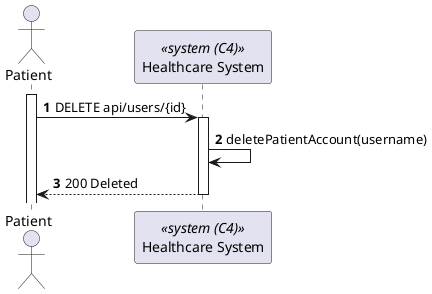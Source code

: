 @startuml 

autonumber
actor Patient as "Patient"
participant SYS as "Healthcare System" <<system (C4)>>

activate Patient

Patient-> SYS : DELETE api/users/{id}
activate SYS

SYS -> SYS : deletePatientAccount(username)
SYS--> Patient : 200 Deleted
deactivate SYS

@enduml